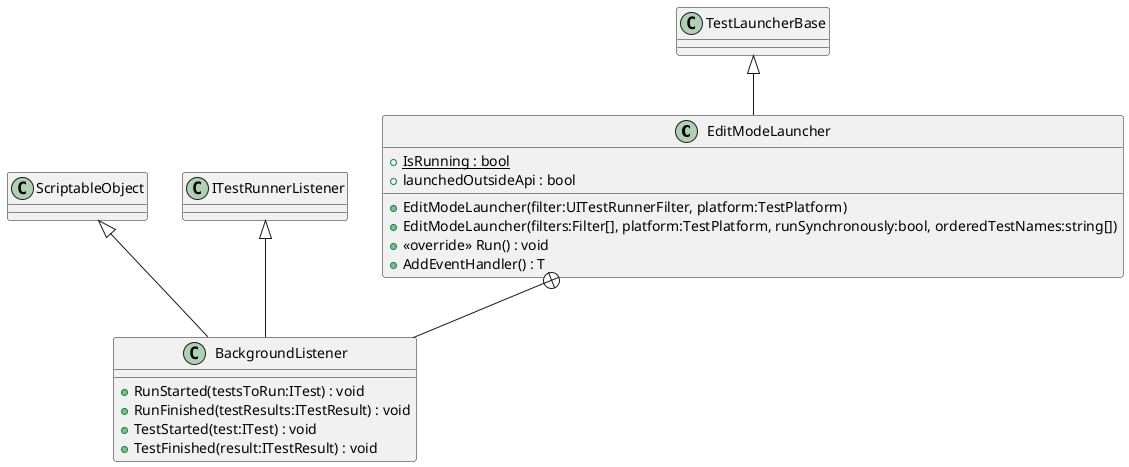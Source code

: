 @startuml
class EditModeLauncher {
    + {static} IsRunning : bool
    + launchedOutsideApi : bool
    + EditModeLauncher(filter:UITestRunnerFilter, platform:TestPlatform)
    + EditModeLauncher(filters:Filter[], platform:TestPlatform, runSynchronously:bool, orderedTestNames:string[])
    + <<override>> Run() : void
    + AddEventHandler() : T
}
class BackgroundListener {
    + RunStarted(testsToRun:ITest) : void
    + RunFinished(testResults:ITestResult) : void
    + TestStarted(test:ITest) : void
    + TestFinished(result:ITestResult) : void
}
TestLauncherBase <|-- EditModeLauncher
EditModeLauncher +-- BackgroundListener
ScriptableObject <|-- BackgroundListener
ITestRunnerListener <|-- BackgroundListener
@enduml

